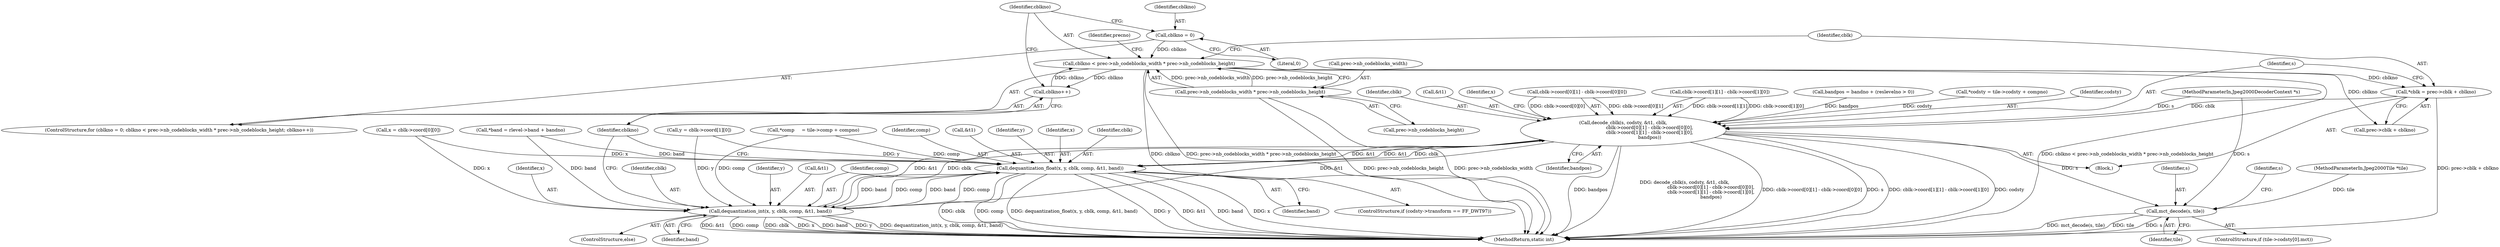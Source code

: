 digraph "0_FFmpeg_fe448cd28d674c3eff3072552eae366d0b659ce9@integer" {
"1000291" [label="(Call,*cblk = prec->cblk + cblkno)"];
"1000276" [label="(Call,cblkno < prec->nb_codeblocks_width * prec->nb_codeblocks_height)"];
"1000285" [label="(Call,cblkno++)"];
"1000273" [label="(Call,cblkno = 0)"];
"1000278" [label="(Call,prec->nb_codeblocks_width * prec->nb_codeblocks_height)"];
"1000298" [label="(Call,decode_cblk(s, codsty, &t1, cblk,\n                                    cblk->coord[0][1] - cblk->coord[0][0],\n                                    cblk->coord[1][1] - cblk->coord[1][0],\n                                    bandpos))"];
"1000359" [label="(Call,dequantization_float(x, y, cblk, comp, &t1, band))"];
"1000368" [label="(Call,dequantization_int(x, y, cblk, comp, &t1, band))"];
"1000405" [label="(Call,mct_decode(s, tile))"];
"1000353" [label="(ControlStructure,if (codsty->transform == FF_DWT97))"];
"1000334" [label="(Identifier,bandpos)"];
"1000193" [label="(Call,*band = rlevel->band + bandno)"];
"1000367" [label="(ControlStructure,else)"];
"1000335" [label="(Call,x = cblk->coord[0][0])"];
"1000406" [label="(Identifier,s)"];
"1000369" [label="(Identifier,x)"];
"1000291" [label="(Call,*cblk = prec->cblk + cblkno)"];
"1000274" [label="(Identifier,cblkno)"];
"1000359" [label="(Call,dequantization_float(x, y, cblk, comp, &t1, band))"];
"1000336" [label="(Identifier,x)"];
"1000119" [label="(MethodParameterIn,Jpeg2000DecoderContext *s)"];
"1000293" [label="(Call,prec->cblk + cblkno)"];
"1000282" [label="(Call,prec->nb_codeblocks_height)"];
"1000286" [label="(Identifier,cblkno)"];
"1000300" [label="(Identifier,codsty)"];
"1000298" [label="(Call,decode_cblk(s, codsty, &t1, cblk,\n                                    cblk->coord[0][1] - cblk->coord[0][0],\n                                    cblk->coord[1][1] - cblk->coord[1][0],\n                                    bandpos))"];
"1000412" [label="(Identifier,s)"];
"1000368" [label="(Call,dequantization_int(x, y, cblk, comp, &t1, band))"];
"1001114" [label="(MethodReturn,static int)"];
"1000120" [label="(MethodParameterIn,Jpeg2000Tile *tile)"];
"1000366" [label="(Identifier,band)"];
"1000262" [label="(Identifier,precno)"];
"1000363" [label="(Identifier,comp)"];
"1000364" [label="(Call,&t1)"];
"1000273" [label="(Call,cblkno = 0)"];
"1000143" [label="(Call,*comp     = tile->comp + compno)"];
"1000276" [label="(Call,cblkno < prec->nb_codeblocks_width * prec->nb_codeblocks_height)"];
"1000371" [label="(Identifier,cblk)"];
"1000303" [label="(Identifier,cblk)"];
"1000292" [label="(Identifier,cblk)"];
"1000301" [label="(Call,&t1)"];
"1000287" [label="(Block,)"];
"1000407" [label="(Identifier,tile)"];
"1000370" [label="(Identifier,y)"];
"1000373" [label="(Call,&t1)"];
"1000299" [label="(Identifier,s)"];
"1000304" [label="(Call,cblk->coord[0][1] - cblk->coord[0][0])"];
"1000272" [label="(ControlStructure,for (cblkno = 0; cblkno < prec->nb_codeblocks_width * prec->nb_codeblocks_height; cblkno++))"];
"1000344" [label="(Call,y = cblk->coord[1][0])"];
"1000275" [label="(Literal,0)"];
"1000372" [label="(Identifier,comp)"];
"1000319" [label="(Call,cblk->coord[1][1] - cblk->coord[1][0])"];
"1000375" [label="(Identifier,band)"];
"1000285" [label="(Call,cblkno++)"];
"1000405" [label="(Call,mct_decode(s, tile))"];
"1000278" [label="(Call,prec->nb_codeblocks_width * prec->nb_codeblocks_height)"];
"1000205" [label="(Call,bandpos = bandno + (reslevelno > 0))"];
"1000361" [label="(Identifier,y)"];
"1000397" [label="(ControlStructure,if (tile->codsty[0].mct))"];
"1000360" [label="(Identifier,x)"];
"1000279" [label="(Call,prec->nb_codeblocks_width)"];
"1000277" [label="(Identifier,cblkno)"];
"1000151" [label="(Call,*codsty = tile->codsty + compno)"];
"1000362" [label="(Identifier,cblk)"];
"1000291" -> "1000287"  [label="AST: "];
"1000291" -> "1000293"  [label="CFG: "];
"1000292" -> "1000291"  [label="AST: "];
"1000293" -> "1000291"  [label="AST: "];
"1000299" -> "1000291"  [label="CFG: "];
"1000291" -> "1001114"  [label="DDG: prec->cblk + cblkno"];
"1000276" -> "1000291"  [label="DDG: cblkno"];
"1000291" -> "1000298"  [label="DDG: cblk"];
"1000276" -> "1000272"  [label="AST: "];
"1000276" -> "1000278"  [label="CFG: "];
"1000277" -> "1000276"  [label="AST: "];
"1000278" -> "1000276"  [label="AST: "];
"1000292" -> "1000276"  [label="CFG: "];
"1000262" -> "1000276"  [label="CFG: "];
"1000276" -> "1001114"  [label="DDG: prec->nb_codeblocks_width * prec->nb_codeblocks_height"];
"1000276" -> "1001114"  [label="DDG: cblkno < prec->nb_codeblocks_width * prec->nb_codeblocks_height"];
"1000276" -> "1001114"  [label="DDG: cblkno"];
"1000285" -> "1000276"  [label="DDG: cblkno"];
"1000273" -> "1000276"  [label="DDG: cblkno"];
"1000278" -> "1000276"  [label="DDG: prec->nb_codeblocks_width"];
"1000278" -> "1000276"  [label="DDG: prec->nb_codeblocks_height"];
"1000276" -> "1000285"  [label="DDG: cblkno"];
"1000276" -> "1000293"  [label="DDG: cblkno"];
"1000285" -> "1000272"  [label="AST: "];
"1000285" -> "1000286"  [label="CFG: "];
"1000286" -> "1000285"  [label="AST: "];
"1000277" -> "1000285"  [label="CFG: "];
"1000273" -> "1000272"  [label="AST: "];
"1000273" -> "1000275"  [label="CFG: "];
"1000274" -> "1000273"  [label="AST: "];
"1000275" -> "1000273"  [label="AST: "];
"1000277" -> "1000273"  [label="CFG: "];
"1000278" -> "1000282"  [label="CFG: "];
"1000279" -> "1000278"  [label="AST: "];
"1000282" -> "1000278"  [label="AST: "];
"1000278" -> "1001114"  [label="DDG: prec->nb_codeblocks_height"];
"1000278" -> "1001114"  [label="DDG: prec->nb_codeblocks_width"];
"1000298" -> "1000287"  [label="AST: "];
"1000298" -> "1000334"  [label="CFG: "];
"1000299" -> "1000298"  [label="AST: "];
"1000300" -> "1000298"  [label="AST: "];
"1000301" -> "1000298"  [label="AST: "];
"1000303" -> "1000298"  [label="AST: "];
"1000304" -> "1000298"  [label="AST: "];
"1000319" -> "1000298"  [label="AST: "];
"1000334" -> "1000298"  [label="AST: "];
"1000336" -> "1000298"  [label="CFG: "];
"1000298" -> "1001114"  [label="DDG: bandpos"];
"1000298" -> "1001114"  [label="DDG: decode_cblk(s, codsty, &t1, cblk,\n                                    cblk->coord[0][1] - cblk->coord[0][0],\n                                    cblk->coord[1][1] - cblk->coord[1][0],\n                                    bandpos)"];
"1000298" -> "1001114"  [label="DDG: cblk->coord[0][1] - cblk->coord[0][0]"];
"1000298" -> "1001114"  [label="DDG: s"];
"1000298" -> "1001114"  [label="DDG: cblk->coord[1][1] - cblk->coord[1][0]"];
"1000298" -> "1001114"  [label="DDG: codsty"];
"1000119" -> "1000298"  [label="DDG: s"];
"1000151" -> "1000298"  [label="DDG: codsty"];
"1000359" -> "1000298"  [label="DDG: &t1"];
"1000368" -> "1000298"  [label="DDG: &t1"];
"1000304" -> "1000298"  [label="DDG: cblk->coord[0][1]"];
"1000304" -> "1000298"  [label="DDG: cblk->coord[0][0]"];
"1000319" -> "1000298"  [label="DDG: cblk->coord[1][1]"];
"1000319" -> "1000298"  [label="DDG: cblk->coord[1][0]"];
"1000205" -> "1000298"  [label="DDG: bandpos"];
"1000298" -> "1000359"  [label="DDG: cblk"];
"1000298" -> "1000359"  [label="DDG: &t1"];
"1000298" -> "1000368"  [label="DDG: cblk"];
"1000298" -> "1000368"  [label="DDG: &t1"];
"1000298" -> "1000405"  [label="DDG: s"];
"1000359" -> "1000353"  [label="AST: "];
"1000359" -> "1000366"  [label="CFG: "];
"1000360" -> "1000359"  [label="AST: "];
"1000361" -> "1000359"  [label="AST: "];
"1000362" -> "1000359"  [label="AST: "];
"1000363" -> "1000359"  [label="AST: "];
"1000364" -> "1000359"  [label="AST: "];
"1000366" -> "1000359"  [label="AST: "];
"1000286" -> "1000359"  [label="CFG: "];
"1000359" -> "1001114"  [label="DDG: y"];
"1000359" -> "1001114"  [label="DDG: &t1"];
"1000359" -> "1001114"  [label="DDG: band"];
"1000359" -> "1001114"  [label="DDG: x"];
"1000359" -> "1001114"  [label="DDG: cblk"];
"1000359" -> "1001114"  [label="DDG: comp"];
"1000359" -> "1001114"  [label="DDG: dequantization_float(x, y, cblk, comp, &t1, band)"];
"1000335" -> "1000359"  [label="DDG: x"];
"1000344" -> "1000359"  [label="DDG: y"];
"1000143" -> "1000359"  [label="DDG: comp"];
"1000368" -> "1000359"  [label="DDG: comp"];
"1000368" -> "1000359"  [label="DDG: band"];
"1000193" -> "1000359"  [label="DDG: band"];
"1000359" -> "1000368"  [label="DDG: comp"];
"1000359" -> "1000368"  [label="DDG: band"];
"1000368" -> "1000367"  [label="AST: "];
"1000368" -> "1000375"  [label="CFG: "];
"1000369" -> "1000368"  [label="AST: "];
"1000370" -> "1000368"  [label="AST: "];
"1000371" -> "1000368"  [label="AST: "];
"1000372" -> "1000368"  [label="AST: "];
"1000373" -> "1000368"  [label="AST: "];
"1000375" -> "1000368"  [label="AST: "];
"1000286" -> "1000368"  [label="CFG: "];
"1000368" -> "1001114"  [label="DDG: x"];
"1000368" -> "1001114"  [label="DDG: band"];
"1000368" -> "1001114"  [label="DDG: y"];
"1000368" -> "1001114"  [label="DDG: dequantization_int(x, y, cblk, comp, &t1, band)"];
"1000368" -> "1001114"  [label="DDG: &t1"];
"1000368" -> "1001114"  [label="DDG: comp"];
"1000368" -> "1001114"  [label="DDG: cblk"];
"1000335" -> "1000368"  [label="DDG: x"];
"1000344" -> "1000368"  [label="DDG: y"];
"1000143" -> "1000368"  [label="DDG: comp"];
"1000193" -> "1000368"  [label="DDG: band"];
"1000405" -> "1000397"  [label="AST: "];
"1000405" -> "1000407"  [label="CFG: "];
"1000406" -> "1000405"  [label="AST: "];
"1000407" -> "1000405"  [label="AST: "];
"1000412" -> "1000405"  [label="CFG: "];
"1000405" -> "1001114"  [label="DDG: mct_decode(s, tile)"];
"1000405" -> "1001114"  [label="DDG: tile"];
"1000405" -> "1001114"  [label="DDG: s"];
"1000119" -> "1000405"  [label="DDG: s"];
"1000120" -> "1000405"  [label="DDG: tile"];
}
